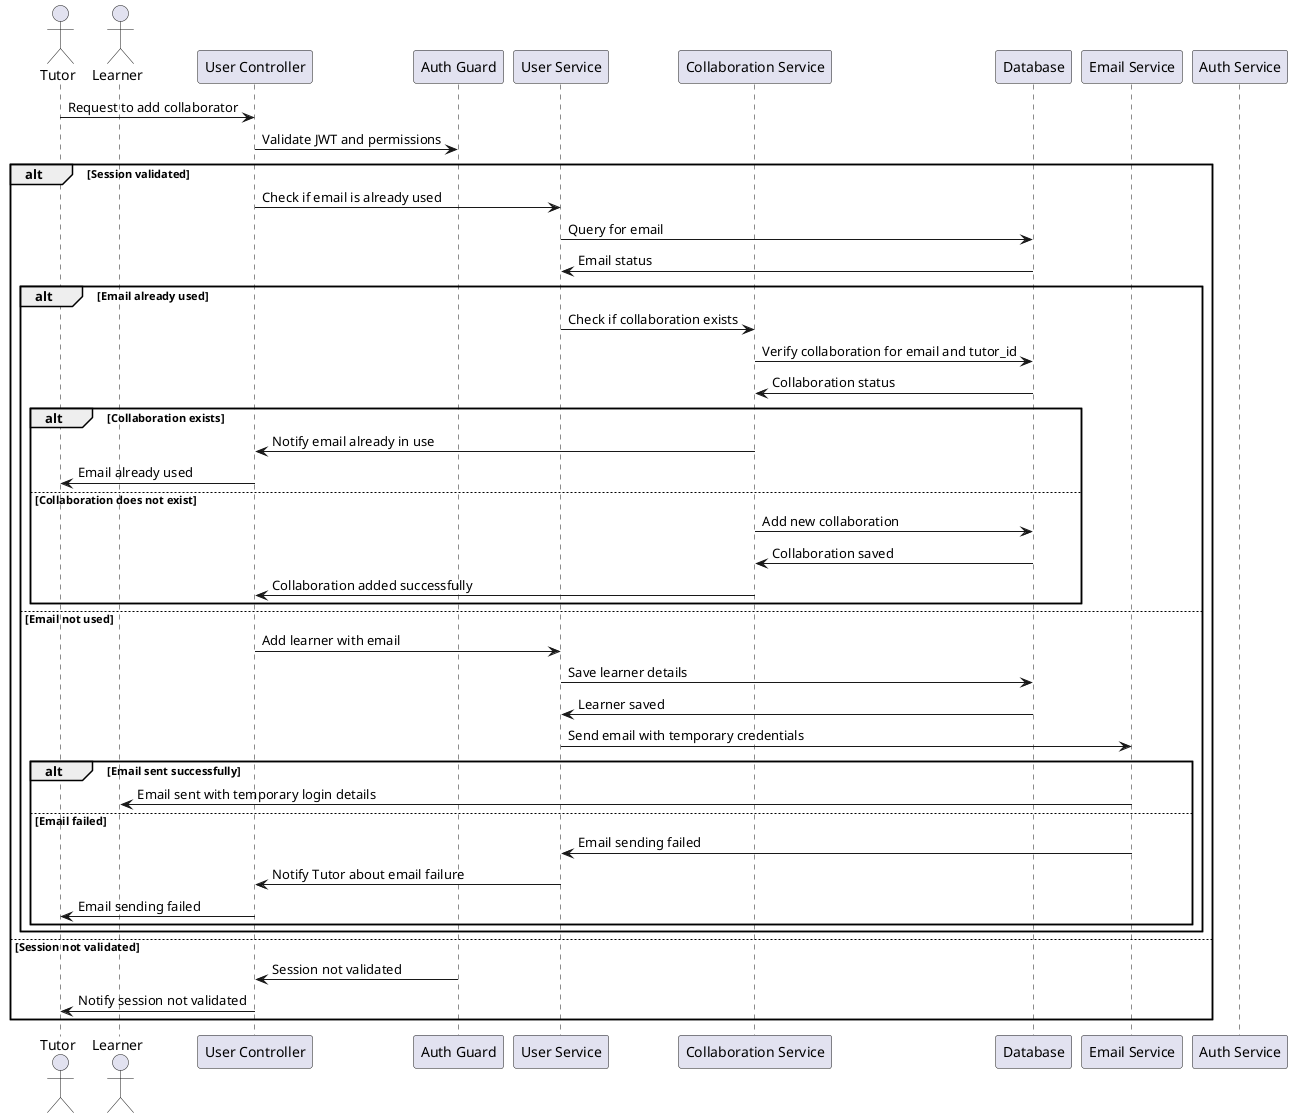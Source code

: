 @startuml "Sequence onboarding"
actor Tutor
actor Learner
participant "User Controller" as UserController
participant "Auth Guard" as AuthGuard
participant "User Service" as UserService
participant "Collaboration Service" as CollaborationService
participant "Database" as Database
participant "Email Service" as EmailService
participant "Auth Service" as AuthService

Tutor -> UserController: Request to add collaborator
UserController -> AuthGuard: Validate JWT and permissions
alt Session validated
    UserController -> UserService: Check if email is already used
    UserService -> Database: Query for email
    Database -> UserService: Email status
    alt Email already used
        UserService -> CollaborationService: Check if collaboration exists
        CollaborationService -> Database: Verify collaboration for email and tutor_id
        Database -> CollaborationService: Collaboration status
        alt Collaboration exists
            CollaborationService -> UserController: Notify email already in use
            UserController -> Tutor: Email already used
        else Collaboration does not exist
            CollaborationService -> Database: Add new collaboration
            Database -> CollaborationService: Collaboration saved
            CollaborationService -> UserController: Collaboration added successfully
        end
    else Email not used
        UserController -> UserService: Add learner with email
        UserService -> Database: Save learner details
        Database -> UserService: Learner saved
        UserService -> EmailService: Send email with temporary credentials
        alt Email sent successfully
            EmailService -> Learner: Email sent with temporary login details
        else Email failed
            EmailService -> UserService: Email sending failed
            UserService -> UserController: Notify Tutor about email failure
            UserController -> Tutor: Email sending failed
        end
    end
else Session not validated
    AuthGuard -> UserController: Session not validated
    UserController -> Tutor: Notify session not validated
end

@enduml